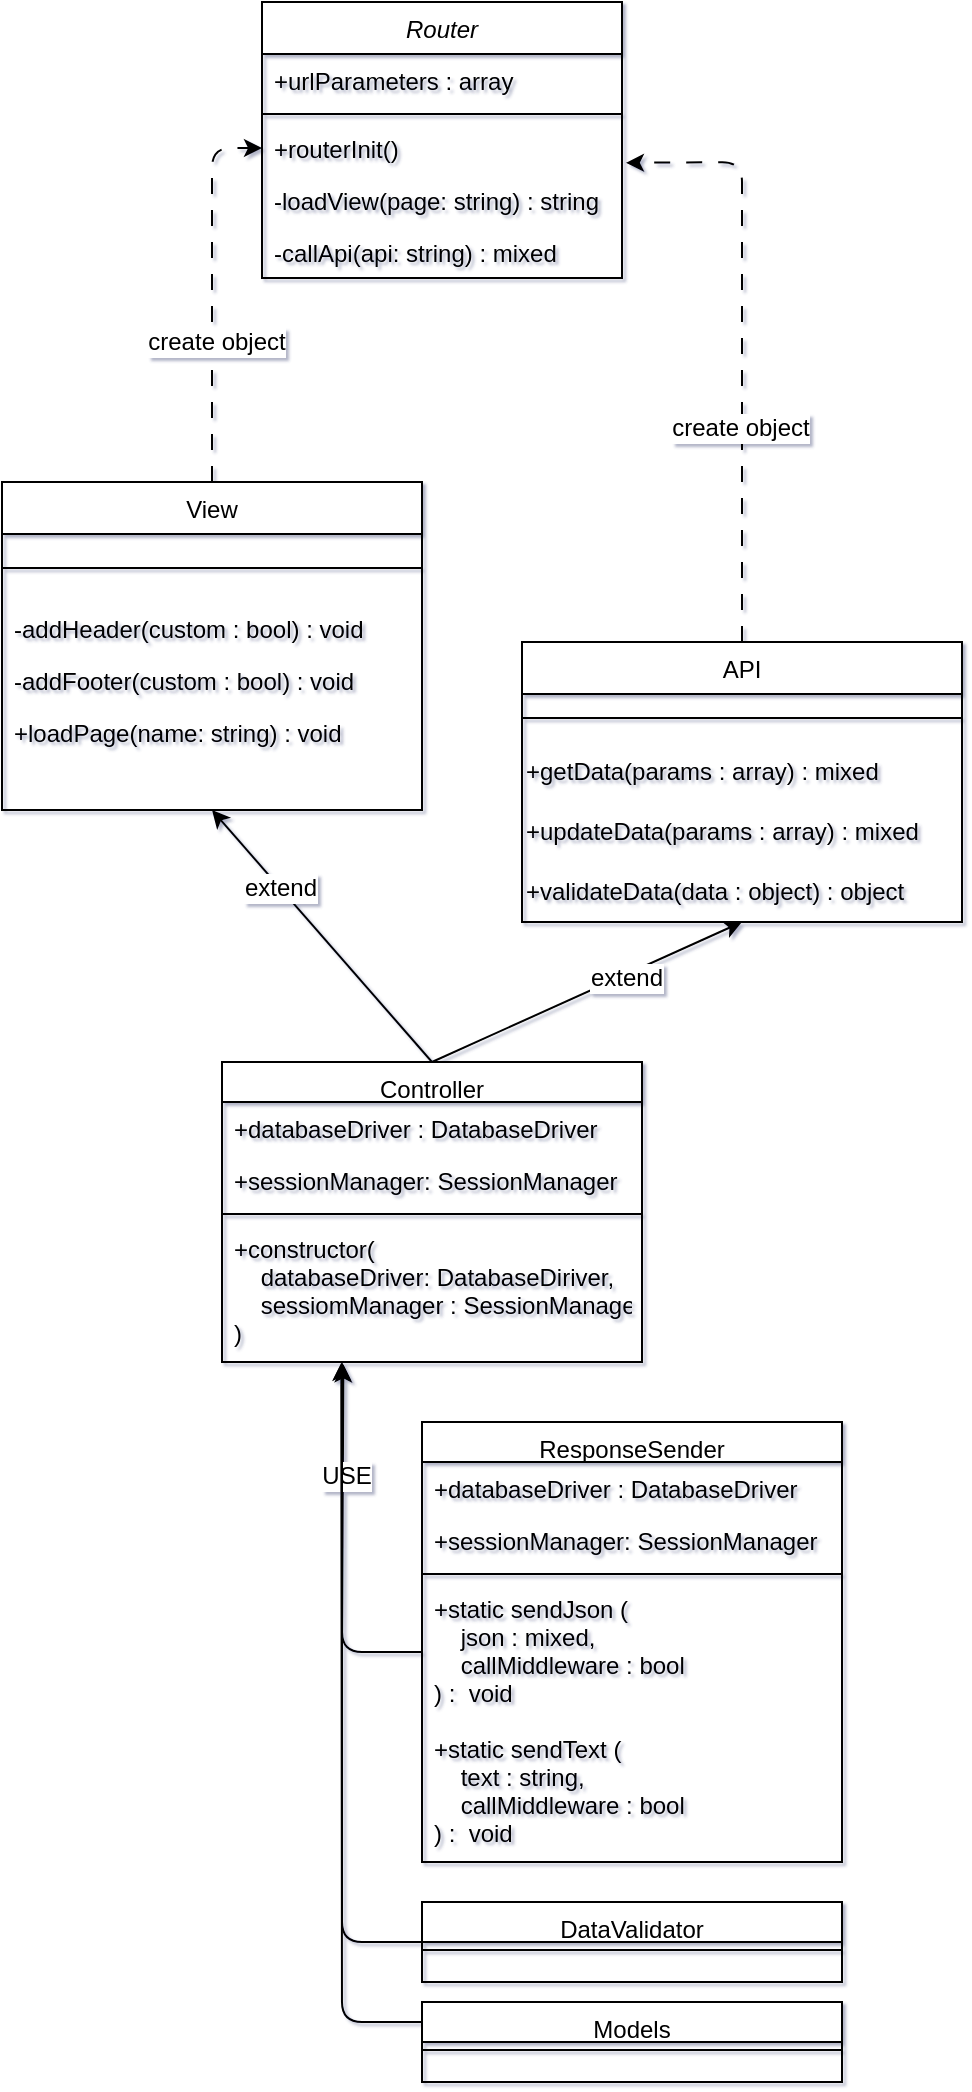<mxfile>
    <diagram id="R0yEUIabVej1F8vkCp91" name="Page-1">
        <mxGraphModel dx="1099" dy="583" grid="1" gridSize="10" guides="1" tooltips="1" connect="1" arrows="1" fold="1" page="1" pageScale="1" pageWidth="1100" pageHeight="1700" background="none" math="0" shadow="1">
            <root>
                <mxCell id="0"/>
                <mxCell id="1" parent="0"/>
                <mxCell id="3" value="Router" style="swimlane;fontStyle=2;align=center;verticalAlign=top;childLayout=stackLayout;horizontal=1;startSize=26;horizontalStack=0;resizeParent=1;resizeLast=0;collapsible=1;marginBottom=0;rounded=0;shadow=0;strokeWidth=1;" parent="1" vertex="1">
                    <mxGeometry x="400" y="170" width="180" height="138" as="geometry">
                        <mxRectangle x="230" y="140" width="160" height="26" as="alternateBounds"/>
                    </mxGeometry>
                </mxCell>
                <mxCell id="6" value="+urlParameters : array" style="text;align=left;verticalAlign=top;spacingLeft=4;spacingRight=4;overflow=hidden;rotatable=0;points=[[0,0.5],[1,0.5]];portConstraint=eastwest;rounded=0;shadow=0;html=0;" parent="3" vertex="1">
                    <mxGeometry y="26" width="180" height="26" as="geometry"/>
                </mxCell>
                <mxCell id="7" value="" style="line;html=1;strokeWidth=1;align=left;verticalAlign=middle;spacingTop=-1;spacingLeft=3;spacingRight=3;rotatable=0;labelPosition=right;points=[];portConstraint=eastwest;" parent="3" vertex="1">
                    <mxGeometry y="52" width="180" height="8" as="geometry"/>
                </mxCell>
                <mxCell id="8" value="+routerInit() " style="text;align=left;verticalAlign=top;spacingLeft=4;spacingRight=4;overflow=hidden;rotatable=0;points=[[0,0.5],[1,0.5]];portConstraint=eastwest;" parent="3" vertex="1">
                    <mxGeometry y="60" width="180" height="26" as="geometry"/>
                </mxCell>
                <mxCell id="33" value="-loadView(page: string) : string" style="text;align=left;verticalAlign=top;spacingLeft=4;spacingRight=4;overflow=hidden;rotatable=0;points=[[0,0.5],[1,0.5]];portConstraint=eastwest;" parent="3" vertex="1">
                    <mxGeometry y="86" width="180" height="26" as="geometry"/>
                </mxCell>
                <mxCell id="34" value="-callApi(api: string) : mixed" style="text;align=left;verticalAlign=top;spacingLeft=4;spacingRight=4;overflow=hidden;rotatable=0;points=[[0,0.5],[1,0.5]];portConstraint=eastwest;" parent="3" vertex="1">
                    <mxGeometry y="112" width="180" height="26" as="geometry"/>
                </mxCell>
                <mxCell id="69" style="edgeStyle=none;html=1;entryX=0;entryY=0.5;entryDx=0;entryDy=0;dashed=1;dashPattern=8 8;fontSize=12;" parent="1" source="9" target="8" edge="1">
                    <mxGeometry relative="1" as="geometry">
                        <Array as="points">
                            <mxPoint x="375" y="243"/>
                        </Array>
                    </mxGeometry>
                </mxCell>
                <mxCell id="70" value="create object" style="edgeLabel;html=1;align=center;verticalAlign=middle;resizable=0;points=[];fontSize=12;" parent="69" vertex="1" connectable="0">
                    <mxGeometry x="-0.265" y="-2" relative="1" as="geometry">
                        <mxPoint as="offset"/>
                    </mxGeometry>
                </mxCell>
                <mxCell id="9" value="View" style="swimlane;fontStyle=0;align=center;verticalAlign=top;childLayout=stackLayout;horizontal=1;startSize=26;horizontalStack=0;resizeParent=1;resizeLast=0;collapsible=1;marginBottom=0;rounded=0;shadow=0;strokeWidth=1;" parent="1" vertex="1">
                    <mxGeometry x="270" y="410" width="210" height="164" as="geometry">
                        <mxRectangle x="130" y="380" width="160" height="26" as="alternateBounds"/>
                    </mxGeometry>
                </mxCell>
                <mxCell id="12" value="" style="line;html=1;strokeWidth=1;align=left;verticalAlign=middle;spacingTop=-1;spacingLeft=3;spacingRight=3;rotatable=0;labelPosition=right;points=[];portConstraint=eastwest;" parent="9" vertex="1">
                    <mxGeometry y="26" width="210" height="34" as="geometry"/>
                </mxCell>
                <mxCell id="13" value="-addHeader(custom : bool) : void" style="text;align=left;verticalAlign=top;spacingLeft=4;spacingRight=4;overflow=hidden;rotatable=0;points=[[0,0.5],[1,0.5]];portConstraint=eastwest;fontStyle=0;" parent="9" vertex="1">
                    <mxGeometry y="60" width="210" height="26" as="geometry"/>
                </mxCell>
                <mxCell id="44" value="-addFooter(custom : bool) : void" style="text;align=left;verticalAlign=top;spacingLeft=4;spacingRight=4;overflow=hidden;rotatable=0;points=[[0,0.5],[1,0.5]];portConstraint=eastwest;fontStyle=0;" parent="9" vertex="1">
                    <mxGeometry y="86" width="210" height="26" as="geometry"/>
                </mxCell>
                <mxCell id="48" value="+loadPage(name: string) : void" style="text;align=left;verticalAlign=top;spacingLeft=4;spacingRight=4;overflow=hidden;rotatable=0;points=[[0,0.5],[1,0.5]];portConstraint=eastwest;fontStyle=0;" parent="9" vertex="1">
                    <mxGeometry y="112" width="210" height="26" as="geometry"/>
                </mxCell>
                <mxCell id="67" style="edgeStyle=none;html=1;entryX=1.011;entryY=0.785;entryDx=0;entryDy=0;fontSize=12;entryPerimeter=0;dashed=1;dashPattern=8 8;" parent="1" source="16" target="8" edge="1">
                    <mxGeometry relative="1" as="geometry">
                        <Array as="points">
                            <mxPoint x="640" y="250"/>
                        </Array>
                    </mxGeometry>
                </mxCell>
                <mxCell id="68" value="create object" style="edgeLabel;html=1;align=center;verticalAlign=middle;resizable=0;points=[];fontSize=12;" parent="67" vertex="1" connectable="0">
                    <mxGeometry x="-0.281" y="1" relative="1" as="geometry">
                        <mxPoint as="offset"/>
                    </mxGeometry>
                </mxCell>
                <mxCell id="16" value="API" style="swimlane;fontStyle=0;align=center;verticalAlign=top;childLayout=stackLayout;horizontal=1;startSize=26;horizontalStack=0;resizeParent=1;resizeLast=0;collapsible=1;marginBottom=0;rounded=0;shadow=0;strokeWidth=1;" parent="1" vertex="1">
                    <mxGeometry x="530" y="490" width="220" height="140" as="geometry">
                        <mxRectangle x="340" y="380" width="170" height="26" as="alternateBounds"/>
                    </mxGeometry>
                </mxCell>
                <mxCell id="18" value="" style="line;html=1;strokeWidth=1;align=left;verticalAlign=middle;spacingTop=-1;spacingLeft=3;spacingRight=3;rotatable=0;labelPosition=right;points=[];portConstraint=eastwest;" parent="16" vertex="1">
                    <mxGeometry y="26" width="220" height="24" as="geometry"/>
                </mxCell>
                <mxCell id="59" value="+getData(params : array) : mixed" style="text;html=1;align=left;verticalAlign=middle;resizable=0;points=[];autosize=1;strokeColor=none;fillColor=none;" parent="16" vertex="1">
                    <mxGeometry y="50" width="220" height="30" as="geometry"/>
                </mxCell>
                <mxCell id="90" value="+updateData(params : array) : mixed" style="text;html=1;align=left;verticalAlign=middle;resizable=0;points=[];autosize=1;strokeColor=none;fillColor=none;" parent="16" vertex="1">
                    <mxGeometry y="80" width="220" height="30" as="geometry"/>
                </mxCell>
                <mxCell id="91" value="+validateData(data : object) : object" style="text;html=1;align=left;verticalAlign=middle;resizable=0;points=[];autosize=1;strokeColor=none;fillColor=none;" parent="16" vertex="1">
                    <mxGeometry y="110" width="220" height="30" as="geometry"/>
                </mxCell>
                <mxCell id="57" style="edgeStyle=none;html=1;entryX=0.5;entryY=1;entryDx=0;entryDy=0;exitX=0.5;exitY=0;exitDx=0;exitDy=0;" parent="1" source="52" target="9" edge="1">
                    <mxGeometry relative="1" as="geometry"/>
                </mxCell>
                <mxCell id="66" value="extend" style="edgeLabel;html=1;align=center;verticalAlign=middle;resizable=0;points=[];fontSize=12;" parent="57" vertex="1" connectable="0">
                    <mxGeometry x="0.385" relative="1" as="geometry">
                        <mxPoint as="offset"/>
                    </mxGeometry>
                </mxCell>
                <mxCell id="58" style="edgeStyle=none;html=1;exitX=0.5;exitY=0;exitDx=0;exitDy=0;entryX=0.5;entryY=1;entryDx=0;entryDy=0;" parent="1" source="52" target="16" edge="1">
                    <mxGeometry relative="1" as="geometry"/>
                </mxCell>
                <mxCell id="65" value="extend" style="edgeLabel;html=1;align=center;verticalAlign=middle;resizable=0;points=[];fontSize=12;" parent="58" vertex="1" connectable="0">
                    <mxGeometry x="0.237" y="-2" relative="1" as="geometry">
                        <mxPoint y="-1" as="offset"/>
                    </mxGeometry>
                </mxCell>
                <mxCell id="52" value="Controller" style="swimlane;fontStyle=0;align=center;verticalAlign=top;childLayout=stackLayout;horizontal=1;startSize=20;horizontalStack=0;resizeParent=1;resizeLast=0;collapsible=1;marginBottom=0;rounded=0;shadow=0;strokeWidth=1;" parent="1" vertex="1">
                    <mxGeometry x="380" y="700" width="210" height="150" as="geometry">
                        <mxRectangle x="340" y="380" width="170" height="26" as="alternateBounds"/>
                    </mxGeometry>
                </mxCell>
                <mxCell id="55" value="+databaseDriver : DatabaseDriver" style="text;align=left;verticalAlign=top;spacingLeft=4;spacingRight=4;overflow=hidden;rotatable=0;points=[[0,0.5],[1,0.5]];portConstraint=eastwest;rounded=0;shadow=0;html=0;" parent="52" vertex="1">
                    <mxGeometry y="20" width="210" height="26" as="geometry"/>
                </mxCell>
                <mxCell id="56" value="+sessionManager: SessionManager" style="text;align=left;verticalAlign=top;spacingLeft=4;spacingRight=4;overflow=hidden;rotatable=0;points=[[0,0.5],[1,0.5]];portConstraint=eastwest;rounded=0;shadow=0;html=0;" parent="52" vertex="1">
                    <mxGeometry y="46" width="210" height="26" as="geometry"/>
                </mxCell>
                <mxCell id="54" value="" style="line;html=1;strokeWidth=1;align=left;verticalAlign=middle;spacingTop=-1;spacingLeft=3;spacingRight=3;rotatable=0;labelPosition=right;points=[];portConstraint=eastwest;" parent="52" vertex="1">
                    <mxGeometry y="72" width="210" height="8" as="geometry"/>
                </mxCell>
                <mxCell id="63" value="+constructor(&#10;    databaseDriver: DatabaseDiriver,&#10;    sessiomManager : SessionManager&#10;)" style="text;align=left;verticalAlign=top;spacingLeft=4;spacingRight=4;overflow=hidden;rotatable=0;points=[[0,0.5],[1,0.5]];portConstraint=eastwest;rounded=0;shadow=0;html=0;" parent="52" vertex="1">
                    <mxGeometry y="80" width="210" height="70" as="geometry"/>
                </mxCell>
                <mxCell id="71" value="ResponseSender" style="swimlane;fontStyle=0;align=center;verticalAlign=top;childLayout=stackLayout;horizontal=1;startSize=20;horizontalStack=0;resizeParent=1;resizeLast=0;collapsible=1;marginBottom=0;rounded=0;shadow=0;strokeWidth=1;" parent="1" vertex="1">
                    <mxGeometry x="480" y="880" width="210" height="220" as="geometry">
                        <mxRectangle x="340" y="380" width="170" height="26" as="alternateBounds"/>
                    </mxGeometry>
                </mxCell>
                <mxCell id="72" value="+databaseDriver : DatabaseDriver" style="text;align=left;verticalAlign=top;spacingLeft=4;spacingRight=4;overflow=hidden;rotatable=0;points=[[0,0.5],[1,0.5]];portConstraint=eastwest;rounded=0;shadow=0;html=0;" parent="71" vertex="1">
                    <mxGeometry y="20" width="210" height="26" as="geometry"/>
                </mxCell>
                <mxCell id="73" value="+sessionManager: SessionManager" style="text;align=left;verticalAlign=top;spacingLeft=4;spacingRight=4;overflow=hidden;rotatable=0;points=[[0,0.5],[1,0.5]];portConstraint=eastwest;rounded=0;shadow=0;html=0;" parent="71" vertex="1">
                    <mxGeometry y="46" width="210" height="26" as="geometry"/>
                </mxCell>
                <mxCell id="74" value="" style="line;html=1;strokeWidth=1;align=left;verticalAlign=middle;spacingTop=-1;spacingLeft=3;spacingRight=3;rotatable=0;labelPosition=right;points=[];portConstraint=eastwest;" parent="71" vertex="1">
                    <mxGeometry y="72" width="210" height="8" as="geometry"/>
                </mxCell>
                <mxCell id="75" value="+static sendJson (&#10;    json : mixed,&#10;    callMiddleware : bool&#10;) :  void" style="text;align=left;verticalAlign=top;spacingLeft=4;spacingRight=4;overflow=hidden;rotatable=0;points=[[0,0.5],[1,0.5]];portConstraint=eastwest;rounded=0;shadow=0;html=0;" parent="71" vertex="1">
                    <mxGeometry y="80" width="210" height="70" as="geometry"/>
                </mxCell>
                <mxCell id="76" value="+static sendText (&#10;    text : string,&#10;    callMiddleware : bool&#10;) :  void" style="text;align=left;verticalAlign=top;spacingLeft=4;spacingRight=4;overflow=hidden;rotatable=0;points=[[0,0.5],[1,0.5]];portConstraint=eastwest;rounded=0;shadow=0;html=0;" parent="71" vertex="1">
                    <mxGeometry y="150" width="210" height="70" as="geometry"/>
                </mxCell>
                <mxCell id="78" style="edgeStyle=none;html=1;exitX=0;exitY=0.5;exitDx=0;exitDy=0;fontSize=12;entryX=0.289;entryY=1.017;entryDx=0;entryDy=0;entryPerimeter=0;" parent="1" source="75" target="63" edge="1">
                    <mxGeometry relative="1" as="geometry">
                        <mxPoint x="450" y="860" as="targetPoint"/>
                        <Array as="points">
                            <mxPoint x="440" y="995"/>
                        </Array>
                    </mxGeometry>
                </mxCell>
                <mxCell id="79" value="USE" style="edgeLabel;html=1;align=center;verticalAlign=middle;resizable=0;points=[];fontSize=12;" parent="78" vertex="1" connectable="0">
                    <mxGeometry x="0.391" y="-1" relative="1" as="geometry">
                        <mxPoint as="offset"/>
                    </mxGeometry>
                </mxCell>
                <mxCell id="80" value="DataValidator" style="swimlane;fontStyle=0;align=center;verticalAlign=top;childLayout=stackLayout;horizontal=1;startSize=20;horizontalStack=0;resizeParent=1;resizeLast=0;collapsible=1;marginBottom=0;rounded=0;shadow=0;strokeWidth=1;" parent="1" vertex="1">
                    <mxGeometry x="480" y="1120" width="210" height="40" as="geometry">
                        <mxRectangle x="340" y="380" width="170" height="26" as="alternateBounds"/>
                    </mxGeometry>
                </mxCell>
                <mxCell id="83" value="" style="line;html=1;strokeWidth=1;align=left;verticalAlign=middle;spacingTop=-1;spacingLeft=3;spacingRight=3;rotatable=0;labelPosition=right;points=[];portConstraint=eastwest;" parent="80" vertex="1">
                    <mxGeometry y="20" width="210" height="8" as="geometry"/>
                </mxCell>
                <mxCell id="86" style="edgeStyle=none;html=1;exitX=0;exitY=0.5;exitDx=0;exitDy=0;fontSize=12;" parent="1" source="80" edge="1">
                    <mxGeometry relative="1" as="geometry">
                        <mxPoint x="440" y="850" as="targetPoint"/>
                        <mxPoint x="480" y="1235" as="sourcePoint"/>
                        <Array as="points">
                            <mxPoint x="440" y="1140"/>
                        </Array>
                    </mxGeometry>
                </mxCell>
                <mxCell id="89" style="edgeStyle=none;html=1;exitX=0;exitY=0.25;exitDx=0;exitDy=0;entryX=0.284;entryY=1.006;entryDx=0;entryDy=0;entryPerimeter=0;" parent="1" source="87" target="63" edge="1">
                    <mxGeometry relative="1" as="geometry">
                        <Array as="points">
                            <mxPoint x="440" y="1180"/>
                        </Array>
                    </mxGeometry>
                </mxCell>
                <mxCell id="87" value="Models" style="swimlane;fontStyle=0;align=center;verticalAlign=top;childLayout=stackLayout;horizontal=1;startSize=20;horizontalStack=0;resizeParent=1;resizeLast=0;collapsible=1;marginBottom=0;rounded=0;shadow=0;strokeWidth=1;" parent="1" vertex="1">
                    <mxGeometry x="480" y="1170" width="210" height="40" as="geometry">
                        <mxRectangle x="340" y="380" width="170" height="26" as="alternateBounds"/>
                    </mxGeometry>
                </mxCell>
                <mxCell id="88" value="" style="line;html=1;strokeWidth=1;align=left;verticalAlign=middle;spacingTop=-1;spacingLeft=3;spacingRight=3;rotatable=0;labelPosition=right;points=[];portConstraint=eastwest;" parent="87" vertex="1">
                    <mxGeometry y="20" width="210" height="8" as="geometry"/>
                </mxCell>
            </root>
        </mxGraphModel>
    </diagram>
</mxfile>